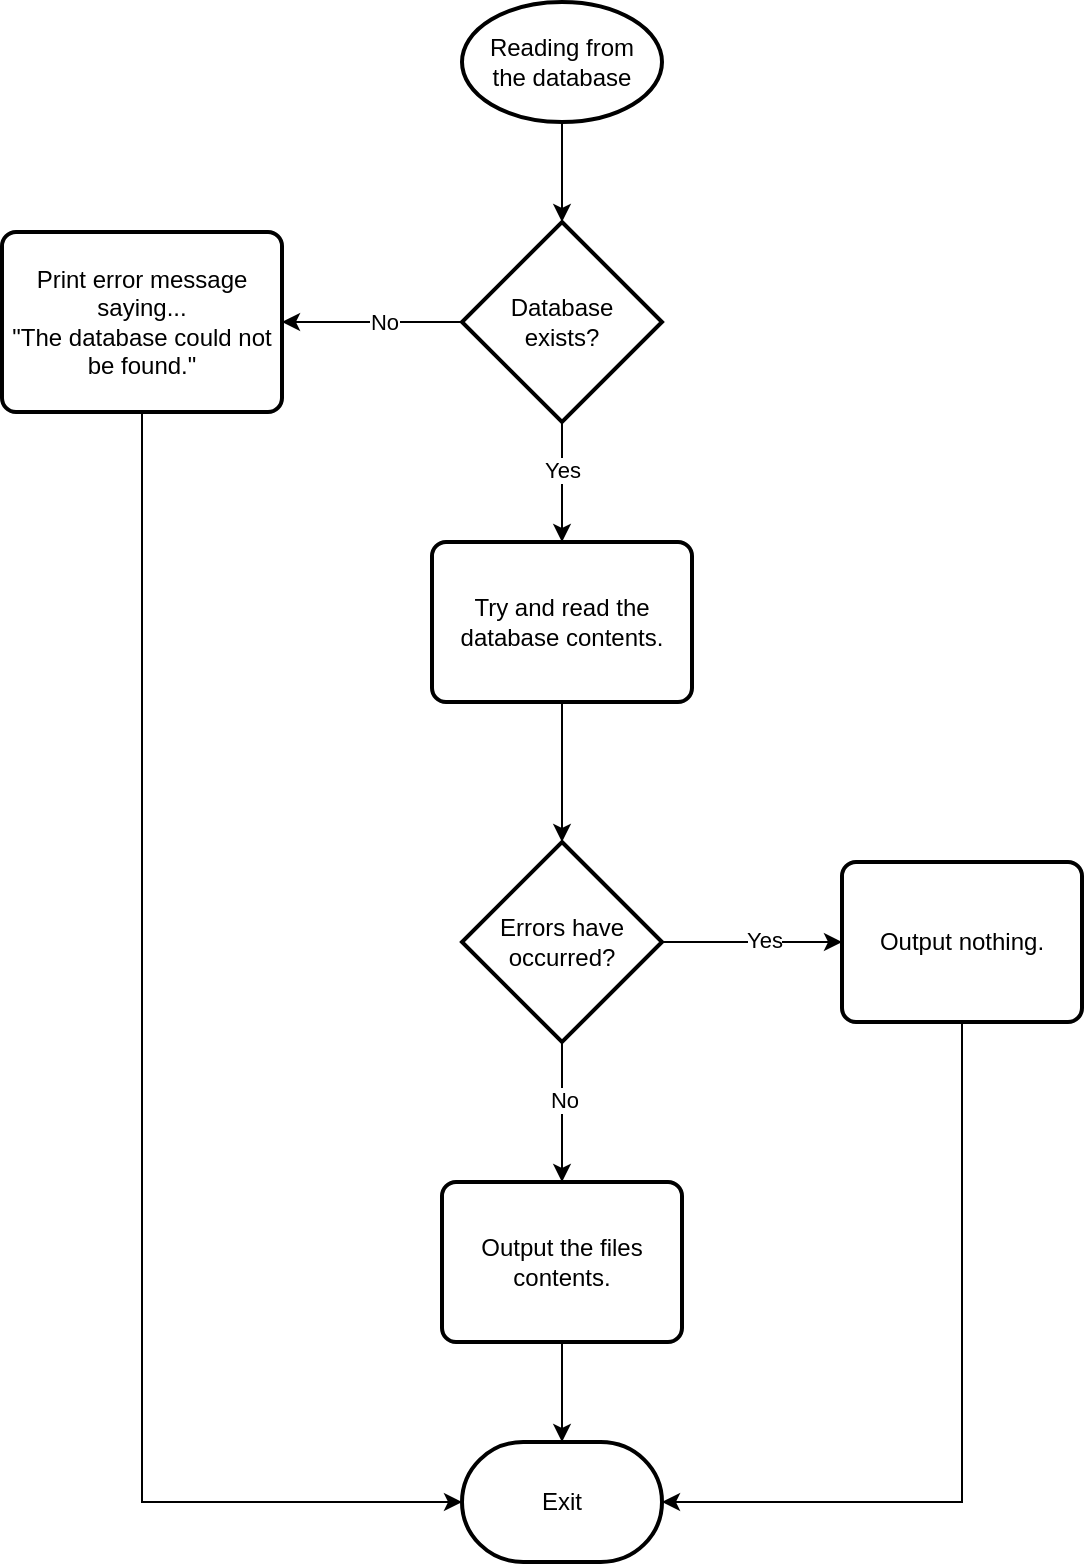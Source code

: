 <mxfile version="26.2.2" pages="2">
  <diagram name="Reading from the database" id="D5-K963SdRJc8eYX8jDk">
    <mxGraphModel dx="1309" dy="622" grid="1" gridSize="10" guides="1" tooltips="1" connect="1" arrows="1" fold="1" page="1" pageScale="1" pageWidth="827" pageHeight="1169" math="0" shadow="0">
      <root>
        <mxCell id="0" />
        <mxCell id="1" parent="0" />
        <mxCell id="NdfvSVUHz1SP2K8ni6LK-1" value="Reading from&lt;div&gt;the database&lt;/div&gt;" style="strokeWidth=2;html=1;shape=mxgraph.flowchart.start_1;whiteSpace=wrap;" vertex="1" parent="1">
          <mxGeometry x="370" y="90" width="100" height="60" as="geometry" />
        </mxCell>
        <mxCell id="NdfvSVUHz1SP2K8ni6LK-5" style="edgeStyle=orthogonalEdgeStyle;rounded=0;orthogonalLoop=1;jettySize=auto;html=1;exitX=0;exitY=0.5;exitDx=0;exitDy=0;exitPerimeter=0;entryX=1;entryY=0.5;entryDx=0;entryDy=0;" edge="1" parent="1" source="NdfvSVUHz1SP2K8ni6LK-2" target="NdfvSVUHz1SP2K8ni6LK-4">
          <mxGeometry relative="1" as="geometry" />
        </mxCell>
        <mxCell id="NdfvSVUHz1SP2K8ni6LK-6" value="No" style="edgeLabel;html=1;align=center;verticalAlign=middle;resizable=0;points=[];" vertex="1" connectable="0" parent="NdfvSVUHz1SP2K8ni6LK-5">
          <mxGeometry x="-0.046" y="-1" relative="1" as="geometry">
            <mxPoint x="4" y="1" as="offset" />
          </mxGeometry>
        </mxCell>
        <mxCell id="NdfvSVUHz1SP2K8ni6LK-8" style="edgeStyle=orthogonalEdgeStyle;rounded=0;orthogonalLoop=1;jettySize=auto;html=1;exitX=0.5;exitY=1;exitDx=0;exitDy=0;exitPerimeter=0;entryX=0.5;entryY=0;entryDx=0;entryDy=0;" edge="1" parent="1" source="NdfvSVUHz1SP2K8ni6LK-2" target="NdfvSVUHz1SP2K8ni6LK-7">
          <mxGeometry relative="1" as="geometry" />
        </mxCell>
        <mxCell id="NdfvSVUHz1SP2K8ni6LK-9" value="Yes" style="edgeLabel;html=1;align=center;verticalAlign=middle;resizable=0;points=[];" vertex="1" connectable="0" parent="NdfvSVUHz1SP2K8ni6LK-8">
          <mxGeometry x="-0.209" y="-1" relative="1" as="geometry">
            <mxPoint x="1" as="offset" />
          </mxGeometry>
        </mxCell>
        <mxCell id="NdfvSVUHz1SP2K8ni6LK-2" value="Database&lt;div&gt;exists?&lt;/div&gt;" style="strokeWidth=2;html=1;shape=mxgraph.flowchart.decision;whiteSpace=wrap;" vertex="1" parent="1">
          <mxGeometry x="370" y="200" width="100" height="100" as="geometry" />
        </mxCell>
        <mxCell id="NdfvSVUHz1SP2K8ni6LK-3" style="edgeStyle=orthogonalEdgeStyle;rounded=0;orthogonalLoop=1;jettySize=auto;html=1;exitX=0.5;exitY=1;exitDx=0;exitDy=0;exitPerimeter=0;entryX=0.5;entryY=0;entryDx=0;entryDy=0;entryPerimeter=0;" edge="1" parent="1" source="NdfvSVUHz1SP2K8ni6LK-1" target="NdfvSVUHz1SP2K8ni6LK-2">
          <mxGeometry relative="1" as="geometry" />
        </mxCell>
        <mxCell id="NdfvSVUHz1SP2K8ni6LK-4" value="Print error message&lt;div&gt;saying...&lt;/div&gt;&lt;div&gt;&quot;The database could not be found.&quot;&lt;/div&gt;" style="rounded=1;whiteSpace=wrap;html=1;absoluteArcSize=1;arcSize=14;strokeWidth=2;" vertex="1" parent="1">
          <mxGeometry x="140" y="205" width="140" height="90" as="geometry" />
        </mxCell>
        <mxCell id="NdfvSVUHz1SP2K8ni6LK-7" value="Try and read the&lt;div&gt;database contents.&lt;/div&gt;" style="rounded=1;whiteSpace=wrap;html=1;absoluteArcSize=1;arcSize=14;strokeWidth=2;" vertex="1" parent="1">
          <mxGeometry x="355" y="360" width="130" height="80" as="geometry" />
        </mxCell>
        <mxCell id="NdfvSVUHz1SP2K8ni6LK-13" style="edgeStyle=orthogonalEdgeStyle;rounded=0;orthogonalLoop=1;jettySize=auto;html=1;exitX=1;exitY=0.5;exitDx=0;exitDy=0;exitPerimeter=0;entryX=0;entryY=0.5;entryDx=0;entryDy=0;" edge="1" parent="1" source="NdfvSVUHz1SP2K8ni6LK-10" target="NdfvSVUHz1SP2K8ni6LK-12">
          <mxGeometry relative="1" as="geometry" />
        </mxCell>
        <mxCell id="NdfvSVUHz1SP2K8ni6LK-17" value="Yes" style="edgeLabel;html=1;align=center;verticalAlign=middle;resizable=0;points=[];" vertex="1" connectable="0" parent="NdfvSVUHz1SP2K8ni6LK-13">
          <mxGeometry x="0.124" y="1" relative="1" as="geometry">
            <mxPoint as="offset" />
          </mxGeometry>
        </mxCell>
        <mxCell id="NdfvSVUHz1SP2K8ni6LK-15" style="edgeStyle=orthogonalEdgeStyle;rounded=0;orthogonalLoop=1;jettySize=auto;html=1;exitX=0.5;exitY=1;exitDx=0;exitDy=0;exitPerimeter=0;entryX=0.5;entryY=0;entryDx=0;entryDy=0;" edge="1" parent="1" source="NdfvSVUHz1SP2K8ni6LK-10" target="NdfvSVUHz1SP2K8ni6LK-14">
          <mxGeometry relative="1" as="geometry" />
        </mxCell>
        <mxCell id="NdfvSVUHz1SP2K8ni6LK-16" value="No" style="edgeLabel;html=1;align=center;verticalAlign=middle;resizable=0;points=[];" vertex="1" connectable="0" parent="NdfvSVUHz1SP2K8ni6LK-15">
          <mxGeometry x="-0.184" y="1" relative="1" as="geometry">
            <mxPoint as="offset" />
          </mxGeometry>
        </mxCell>
        <mxCell id="NdfvSVUHz1SP2K8ni6LK-10" value="Errors have&lt;div&gt;occurred?&lt;/div&gt;" style="strokeWidth=2;html=1;shape=mxgraph.flowchart.decision;whiteSpace=wrap;" vertex="1" parent="1">
          <mxGeometry x="370" y="510" width="100" height="100" as="geometry" />
        </mxCell>
        <mxCell id="NdfvSVUHz1SP2K8ni6LK-11" style="edgeStyle=orthogonalEdgeStyle;rounded=0;orthogonalLoop=1;jettySize=auto;html=1;exitX=0.5;exitY=1;exitDx=0;exitDy=0;entryX=0.5;entryY=0;entryDx=0;entryDy=0;entryPerimeter=0;" edge="1" parent="1" source="NdfvSVUHz1SP2K8ni6LK-7" target="NdfvSVUHz1SP2K8ni6LK-10">
          <mxGeometry relative="1" as="geometry" />
        </mxCell>
        <mxCell id="NdfvSVUHz1SP2K8ni6LK-12" value="Output nothing." style="rounded=1;whiteSpace=wrap;html=1;absoluteArcSize=1;arcSize=14;strokeWidth=2;" vertex="1" parent="1">
          <mxGeometry x="560" y="520" width="120" height="80" as="geometry" />
        </mxCell>
        <mxCell id="NdfvSVUHz1SP2K8ni6LK-14" value="Output the files&lt;div&gt;contents.&lt;/div&gt;" style="rounded=1;whiteSpace=wrap;html=1;absoluteArcSize=1;arcSize=14;strokeWidth=2;" vertex="1" parent="1">
          <mxGeometry x="360" y="680" width="120" height="80" as="geometry" />
        </mxCell>
        <mxCell id="NdfvSVUHz1SP2K8ni6LK-18" value="Exit" style="strokeWidth=2;html=1;shape=mxgraph.flowchart.terminator;whiteSpace=wrap;" vertex="1" parent="1">
          <mxGeometry x="370" y="810" width="100" height="60" as="geometry" />
        </mxCell>
        <mxCell id="NdfvSVUHz1SP2K8ni6LK-19" style="edgeStyle=orthogonalEdgeStyle;rounded=0;orthogonalLoop=1;jettySize=auto;html=1;exitX=0.5;exitY=1;exitDx=0;exitDy=0;entryX=0.5;entryY=0;entryDx=0;entryDy=0;entryPerimeter=0;" edge="1" parent="1" source="NdfvSVUHz1SP2K8ni6LK-14" target="NdfvSVUHz1SP2K8ni6LK-18">
          <mxGeometry relative="1" as="geometry" />
        </mxCell>
        <mxCell id="NdfvSVUHz1SP2K8ni6LK-20" style="edgeStyle=orthogonalEdgeStyle;rounded=0;orthogonalLoop=1;jettySize=auto;html=1;exitX=0.5;exitY=1;exitDx=0;exitDy=0;entryX=1;entryY=0.5;entryDx=0;entryDy=0;entryPerimeter=0;" edge="1" parent="1" source="NdfvSVUHz1SP2K8ni6LK-12" target="NdfvSVUHz1SP2K8ni6LK-18">
          <mxGeometry relative="1" as="geometry" />
        </mxCell>
        <mxCell id="NdfvSVUHz1SP2K8ni6LK-21" style="edgeStyle=orthogonalEdgeStyle;rounded=0;orthogonalLoop=1;jettySize=auto;html=1;exitX=0.5;exitY=1;exitDx=0;exitDy=0;entryX=0;entryY=0.5;entryDx=0;entryDy=0;entryPerimeter=0;" edge="1" parent="1" source="NdfvSVUHz1SP2K8ni6LK-4" target="NdfvSVUHz1SP2K8ni6LK-18">
          <mxGeometry relative="1" as="geometry" />
        </mxCell>
      </root>
    </mxGraphModel>
  </diagram>
  <diagram id="EPcYlT5QR6B7Xz4WrKsj" name="Writing to the database">
    <mxGraphModel dx="1113" dy="529" grid="1" gridSize="10" guides="1" tooltips="1" connect="1" arrows="1" fold="1" page="1" pageScale="1" pageWidth="827" pageHeight="1169" math="0" shadow="0">
      <root>
        <mxCell id="0" />
        <mxCell id="1" parent="0" />
        <mxCell id="XRocatGnLjuJ6yk8Ij0s-1" value="Writing to the database" style="strokeWidth=2;html=1;shape=mxgraph.flowchart.start_1;whiteSpace=wrap;" vertex="1" parent="1">
          <mxGeometry x="370" y="90" width="100" height="60" as="geometry" />
        </mxCell>
        <mxCell id="XRocatGnLjuJ6yk8Ij0s-7" style="edgeStyle=orthogonalEdgeStyle;rounded=0;orthogonalLoop=1;jettySize=auto;html=1;exitX=0;exitY=0.5;exitDx=0;exitDy=0;exitPerimeter=0;entryX=1;entryY=0.5;entryDx=0;entryDy=0;" edge="1" parent="1" source="XRocatGnLjuJ6yk8Ij0s-2" target="XRocatGnLjuJ6yk8Ij0s-3">
          <mxGeometry relative="1" as="geometry" />
        </mxCell>
        <mxCell id="XRocatGnLjuJ6yk8Ij0s-8" value="No" style="edgeLabel;html=1;align=center;verticalAlign=middle;resizable=0;points=[];" vertex="1" connectable="0" parent="XRocatGnLjuJ6yk8Ij0s-7">
          <mxGeometry x="-0.16" relative="1" as="geometry">
            <mxPoint as="offset" />
          </mxGeometry>
        </mxCell>
        <mxCell id="XRocatGnLjuJ6yk8Ij0s-2" value="Database&lt;div&gt;exists?&lt;/div&gt;" style="strokeWidth=2;html=1;shape=mxgraph.flowchart.decision;whiteSpace=wrap;" vertex="1" parent="1">
          <mxGeometry x="370" y="200" width="100" height="100" as="geometry" />
        </mxCell>
        <mxCell id="XRocatGnLjuJ6yk8Ij0s-9" style="edgeStyle=orthogonalEdgeStyle;rounded=0;orthogonalLoop=1;jettySize=auto;html=1;exitX=0.5;exitY=1;exitDx=0;exitDy=0;entryX=0.5;entryY=0;entryDx=0;entryDy=0;" edge="1" parent="1" source="XRocatGnLjuJ6yk8Ij0s-3" target="XRocatGnLjuJ6yk8Ij0s-5">
          <mxGeometry relative="1" as="geometry" />
        </mxCell>
        <mxCell id="XRocatGnLjuJ6yk8Ij0s-3" value="Create the&lt;div&gt;folders&amp;nbsp;&lt;span style=&quot;background-color: transparent; color: light-dark(rgb(0, 0, 0), rgb(255, 255, 255));&quot;&gt;containing&lt;/span&gt;&lt;/div&gt;&lt;div&gt;the database file&lt;/div&gt;" style="rounded=1;whiteSpace=wrap;html=1;absoluteArcSize=1;arcSize=14;strokeWidth=2;" vertex="1" parent="1">
          <mxGeometry x="160" y="210" width="140" height="80" as="geometry" />
        </mxCell>
        <mxCell id="XRocatGnLjuJ6yk8Ij0s-5" value="Create and write&lt;div&gt;the contents to the new&lt;/div&gt;&lt;div&gt;database file.&lt;/div&gt;" style="rounded=1;whiteSpace=wrap;html=1;absoluteArcSize=1;arcSize=14;strokeWidth=2;" vertex="1" parent="1">
          <mxGeometry x="160" y="360" width="140" height="90" as="geometry" />
        </mxCell>
        <mxCell id="XRocatGnLjuJ6yk8Ij0s-6" style="edgeStyle=orthogonalEdgeStyle;rounded=0;orthogonalLoop=1;jettySize=auto;html=1;exitX=0.5;exitY=1;exitDx=0;exitDy=0;exitPerimeter=0;entryX=0.5;entryY=0;entryDx=0;entryDy=0;entryPerimeter=0;" edge="1" parent="1" source="XRocatGnLjuJ6yk8Ij0s-1" target="XRocatGnLjuJ6yk8Ij0s-2">
          <mxGeometry relative="1" as="geometry" />
        </mxCell>
        <mxCell id="XRocatGnLjuJ6yk8Ij0s-15" style="edgeStyle=orthogonalEdgeStyle;rounded=0;orthogonalLoop=1;jettySize=auto;html=1;exitX=0.5;exitY=1;exitDx=0;exitDy=0;exitPerimeter=0;entryX=0.5;entryY=0;entryDx=0;entryDy=0;" edge="1" parent="1" source="XRocatGnLjuJ6yk8Ij0s-11" target="XRocatGnLjuJ6yk8Ij0s-14">
          <mxGeometry relative="1" as="geometry" />
        </mxCell>
        <mxCell id="XRocatGnLjuJ6yk8Ij0s-16" value="Yes" style="edgeLabel;html=1;align=center;verticalAlign=middle;resizable=0;points=[];" vertex="1" connectable="0" parent="XRocatGnLjuJ6yk8Ij0s-15">
          <mxGeometry x="-0.093" y="1" relative="1" as="geometry">
            <mxPoint as="offset" />
          </mxGeometry>
        </mxCell>
        <mxCell id="XRocatGnLjuJ6yk8Ij0s-11" value="Are there&amp;nbsp;&lt;div&gt;differences?&lt;/div&gt;" style="strokeWidth=2;html=1;shape=mxgraph.flowchart.decision;whiteSpace=wrap;" vertex="1" parent="1">
          <mxGeometry x="360" y="360" width="120" height="120" as="geometry" />
        </mxCell>
        <mxCell id="XRocatGnLjuJ6yk8Ij0s-12" style="edgeStyle=orthogonalEdgeStyle;rounded=0;orthogonalLoop=1;jettySize=auto;html=1;exitX=0.5;exitY=1;exitDx=0;exitDy=0;exitPerimeter=0;entryX=0.5;entryY=0;entryDx=0;entryDy=0;entryPerimeter=0;" edge="1" parent="1" source="XRocatGnLjuJ6yk8Ij0s-2" target="XRocatGnLjuJ6yk8Ij0s-11">
          <mxGeometry relative="1" as="geometry" />
        </mxCell>
        <mxCell id="XRocatGnLjuJ6yk8Ij0s-13" value="Yes" style="edgeLabel;html=1;align=center;verticalAlign=middle;resizable=0;points=[];" vertex="1" connectable="0" parent="XRocatGnLjuJ6yk8Ij0s-12">
          <mxGeometry x="-0.209" y="-1" relative="1" as="geometry">
            <mxPoint x="1" as="offset" />
          </mxGeometry>
        </mxCell>
        <mxCell id="XRocatGnLjuJ6yk8Ij0s-14" value="Write contents&lt;div&gt;to database file.&lt;/div&gt;" style="rounded=1;whiteSpace=wrap;html=1;absoluteArcSize=1;arcSize=14;strokeWidth=2;" vertex="1" parent="1">
          <mxGeometry x="360" y="560" width="120" height="80" as="geometry" />
        </mxCell>
        <mxCell id="XRocatGnLjuJ6yk8Ij0s-17" value="Exit" style="strokeWidth=2;html=1;shape=mxgraph.flowchart.terminator;whiteSpace=wrap;" vertex="1" parent="1">
          <mxGeometry x="370" y="730" width="100" height="60" as="geometry" />
        </mxCell>
        <mxCell id="XRocatGnLjuJ6yk8Ij0s-18" style="edgeStyle=orthogonalEdgeStyle;rounded=0;orthogonalLoop=1;jettySize=auto;html=1;exitX=0.5;exitY=1;exitDx=0;exitDy=0;entryX=0.5;entryY=0;entryDx=0;entryDy=0;entryPerimeter=0;" edge="1" parent="1" source="XRocatGnLjuJ6yk8Ij0s-14" target="XRocatGnLjuJ6yk8Ij0s-17">
          <mxGeometry relative="1" as="geometry" />
        </mxCell>
        <mxCell id="XRocatGnLjuJ6yk8Ij0s-19" style="edgeStyle=orthogonalEdgeStyle;rounded=0;orthogonalLoop=1;jettySize=auto;html=1;exitX=1;exitY=0.5;exitDx=0;exitDy=0;exitPerimeter=0;entryX=1;entryY=0.5;entryDx=0;entryDy=0;entryPerimeter=0;" edge="1" parent="1" source="XRocatGnLjuJ6yk8Ij0s-11" target="XRocatGnLjuJ6yk8Ij0s-17">
          <mxGeometry relative="1" as="geometry">
            <Array as="points">
              <mxPoint x="560" y="420" />
              <mxPoint x="560" y="760" />
            </Array>
          </mxGeometry>
        </mxCell>
        <mxCell id="XRocatGnLjuJ6yk8Ij0s-20" value="No" style="edgeLabel;html=1;align=center;verticalAlign=middle;resizable=0;points=[];" vertex="1" connectable="0" parent="XRocatGnLjuJ6yk8Ij0s-19">
          <mxGeometry x="-0.845" y="2" relative="1" as="geometry">
            <mxPoint as="offset" />
          </mxGeometry>
        </mxCell>
        <mxCell id="XRocatGnLjuJ6yk8Ij0s-21" style="edgeStyle=orthogonalEdgeStyle;rounded=0;orthogonalLoop=1;jettySize=auto;html=1;exitX=0.5;exitY=1;exitDx=0;exitDy=0;entryX=0;entryY=0.5;entryDx=0;entryDy=0;entryPerimeter=0;" edge="1" parent="1" source="XRocatGnLjuJ6yk8Ij0s-5" target="XRocatGnLjuJ6yk8Ij0s-17">
          <mxGeometry relative="1" as="geometry" />
        </mxCell>
      </root>
    </mxGraphModel>
  </diagram>
</mxfile>
